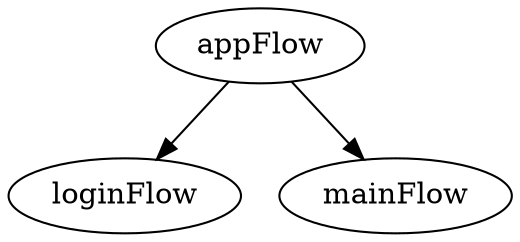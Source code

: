 digraph MCAppFlow {
  package = "ru.kode.way.mc01"

  appFlow [type="flow"]

  loginFlow [
    type="schema",
    parameterName="section",
    parameterType="kotlin.Int"
  ]

  mainFlow [
    type="schema"
  ]

  appFlow -> mainFlow
  appFlow -> loginFlow
}
